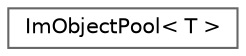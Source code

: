 digraph "Graphical Class Hierarchy"
{
 // LATEX_PDF_SIZE
  bgcolor="transparent";
  edge [fontname=Helvetica,fontsize=10,labelfontname=Helvetica,labelfontsize=10];
  node [fontname=Helvetica,fontsize=10,shape=box,height=0.2,width=0.4];
  rankdir="LR";
  Node0 [label="ImObjectPool\< T \>",height=0.2,width=0.4,color="grey40", fillcolor="white", style="filled",URL="$struct_im_object_pool.html",tooltip=" "];
}
